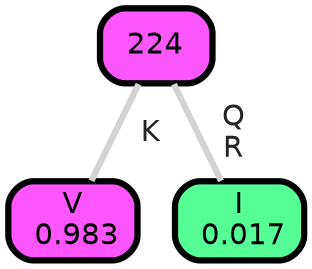 graph Tree {
node [shape=box, style="filled, rounded",color="black",penwidth="3",fontcolor="black",                 fontname=helvetica] ;
graph [ranksep="0 equally", splines=straight,                 bgcolor=transparent, dpi=200] ;
edge [fontname=helvetica, fontweight=bold,fontcolor=grey14,color=lightgray] ;
0 [label="V
 0.983", fillcolor="#ff55ff"] ;
1 [label="224", fillcolor="#fc57fd"] ;
2 [label="I
 0.017", fillcolor="#55ff96"] ;
1 -- 0 [label=" K",penwidth=3] ;
1 -- 2 [label=" Q\n R",penwidth=3] ;
{rank = same;}}
